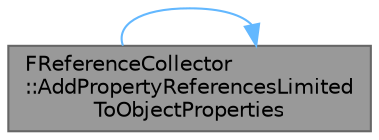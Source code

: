 digraph "FReferenceCollector::AddPropertyReferencesLimitedToObjectProperties"
{
 // INTERACTIVE_SVG=YES
 // LATEX_PDF_SIZE
  bgcolor="transparent";
  edge [fontname=Helvetica,fontsize=10,labelfontname=Helvetica,labelfontsize=10];
  node [fontname=Helvetica,fontsize=10,shape=box,height=0.2,width=0.4];
  rankdir="LR";
  Node1 [id="Node000001",label="FReferenceCollector\l::AddPropertyReferencesLimited\lToObjectProperties",height=0.2,width=0.4,color="gray40", fillcolor="grey60", style="filled", fontcolor="black",tooltip="Internal use only."];
  Node1 -> Node1 [id="edge1_Node000001_Node000001",color="steelblue1",style="solid",tooltip=" "];
}
